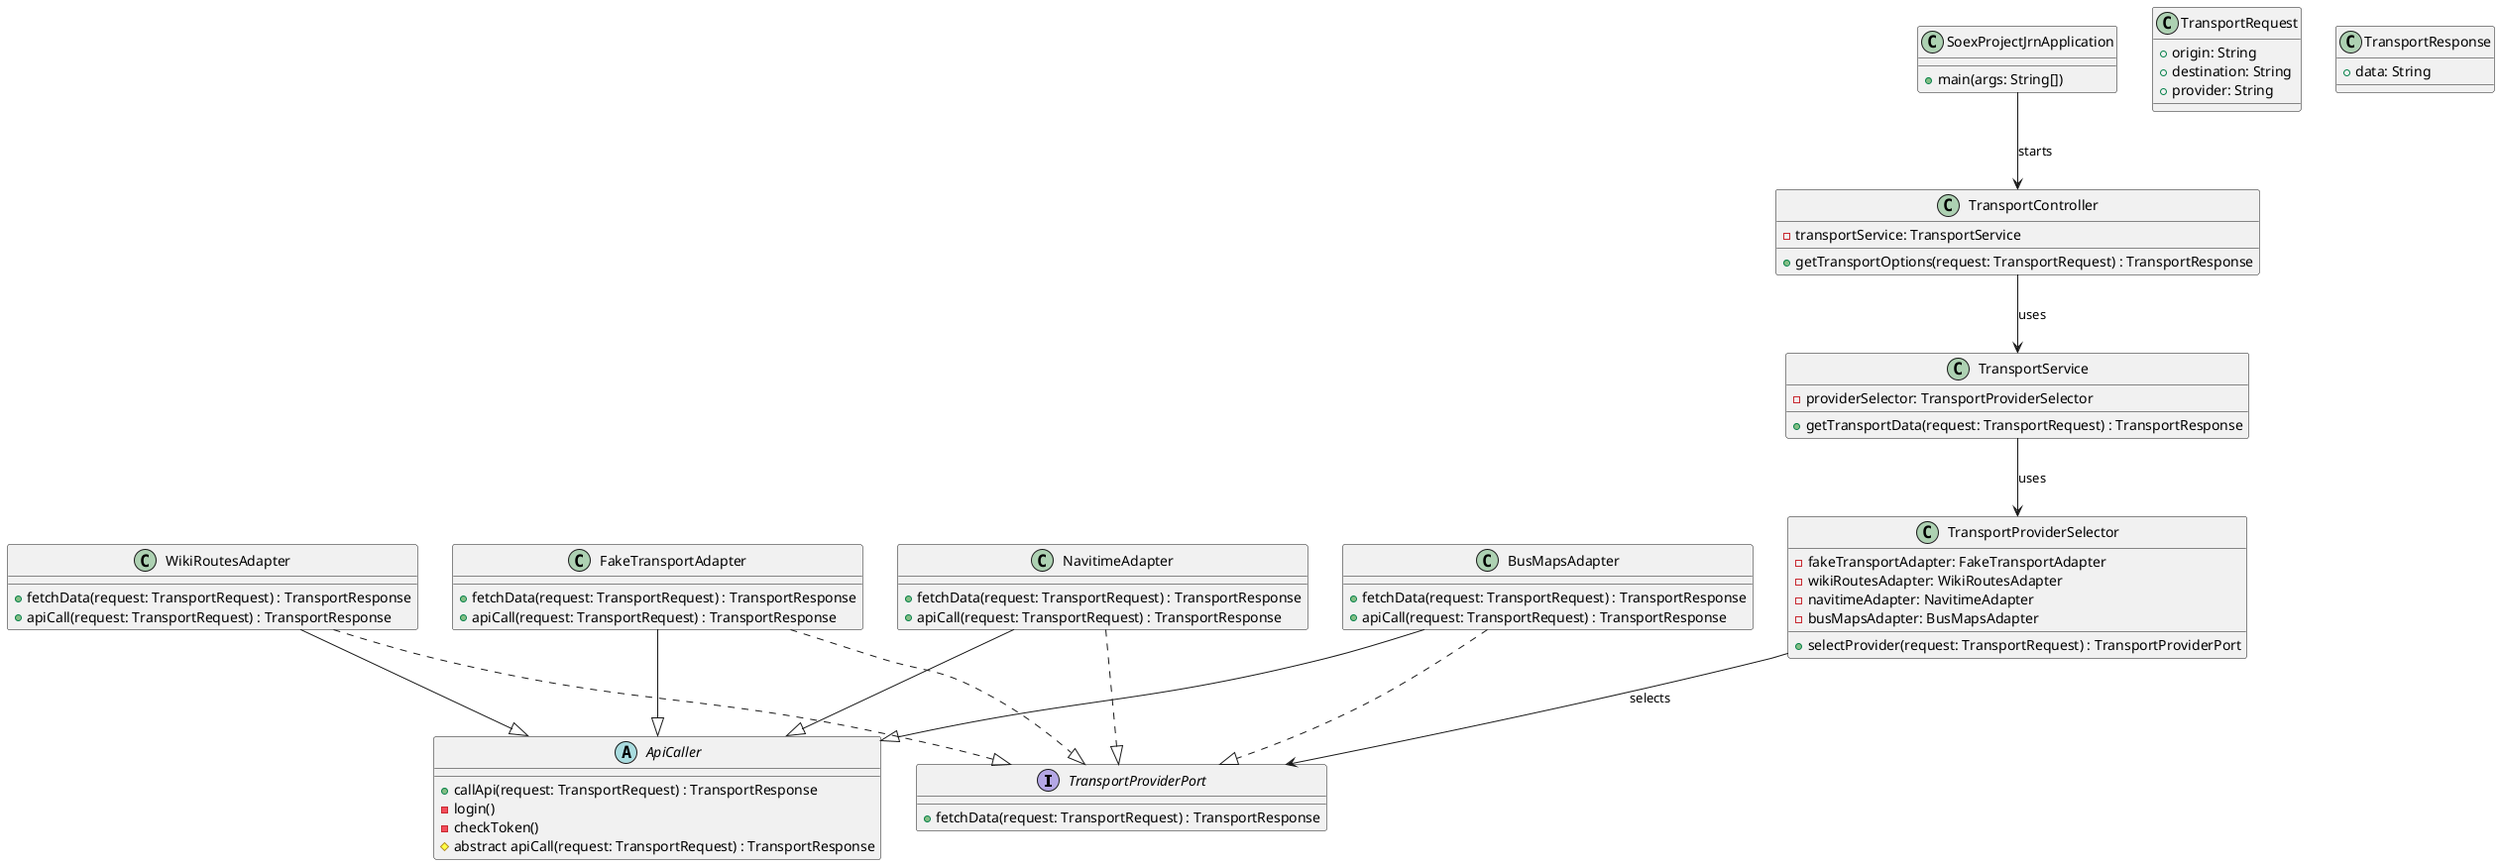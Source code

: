 @startuml
' Define interface for transport provider port
interface TransportProviderPort {
    + fetchData(request: TransportRequest) : TransportResponse
}

' Define abstract ApiCaller (Template Method Pattern)
abstract class ApiCaller {
    + callApi(request: TransportRequest) : TransportResponse
    - login()
    - checkToken()
    # abstract apiCall(request: TransportRequest) : TransportResponse
}

' Concrete Adapter for Fake API
class FakeTransportAdapter {
    + fetchData(request: TransportRequest) : TransportResponse
    + apiCall(request: TransportRequest) : TransportResponse
}
FakeTransportAdapter --|> ApiCaller
FakeTransportAdapter ..|> TransportProviderPort

' Concrete Adapter for WikiRoutes API
class WikiRoutesAdapter {
    + fetchData(request: TransportRequest) : TransportResponse
    + apiCall(request: TransportRequest) : TransportResponse
}
WikiRoutesAdapter --|> ApiCaller
WikiRoutesAdapter ..|> TransportProviderPort

' Concrete Adapter for Navitime API
class NavitimeAdapter {
    + fetchData(request: TransportRequest) : TransportResponse
    + apiCall(request: TransportRequest) : TransportResponse
}
NavitimeAdapter --|> ApiCaller
NavitimeAdapter ..|> TransportProviderPort

' Concrete Adapter for BusMaps API
class BusMapsAdapter {
    + fetchData(request: TransportRequest) : TransportResponse
    + apiCall(request: TransportRequest) : TransportResponse
}
BusMapsAdapter --|> ApiCaller
BusMapsAdapter ..|> TransportProviderPort

' Selector class for choosing an adapter dynamically
class TransportProviderSelector {
    - fakeTransportAdapter: FakeTransportAdapter
    - wikiRoutesAdapter: WikiRoutesAdapter
    - navitimeAdapter: NavitimeAdapter
    - busMapsAdapter: BusMapsAdapter
    + selectProvider(request: TransportRequest) : TransportProviderPort
}

' Service class that handles business logic
class TransportService {
    - providerSelector: TransportProviderSelector
    + getTransportData(request: TransportRequest) : TransportResponse
}

' REST Controller that exposes endpoints
class TransportController {
    - transportService: TransportService
    + getTransportOptions(request: TransportRequest) : TransportResponse
}

' Data Model classes
class TransportRequest {
    + origin: String
    + destination: String
    + provider: String
}

class TransportResponse {
    + data: String
}

' Application entry point
class SoexProjectJrnApplication {
    + main(args: String[])
}

' Relationships
TransportController --> TransportService : uses
TransportService --> TransportProviderSelector : uses
TransportProviderSelector --> TransportProviderPort : selects
SoexProjectJrnApplication --> TransportController : starts
@enduml